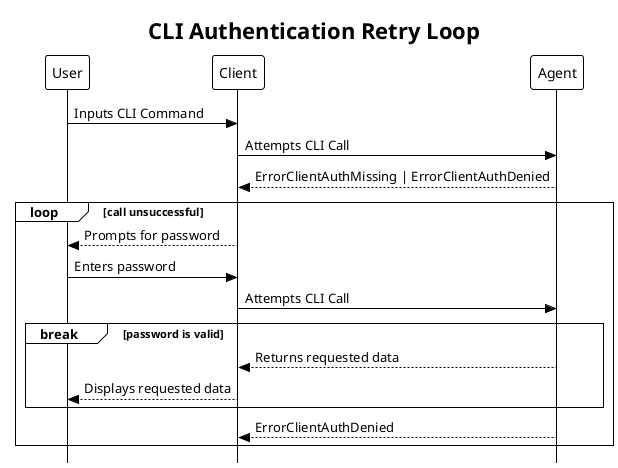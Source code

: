 @startuml

!theme plain
skinparam style strictuml

title "CLI Authentication Retry Loop"

User -> Client: Inputs CLI Command
Client -> Agent: Attempts CLI Call
Agent --> Client: ErrorClientAuthMissing | ErrorClientAuthDenied

loop call unsuccessful
    Client --> User: Prompts for password
    User -> Client: Enters password
    Client -> Agent: Attempts CLI Call
    break password is valid
        Agent --> Client: Returns requested data
        Client --> User: Displays requested data
    end
    Agent --> Client: ErrorClientAuthDenied
end

@enduml